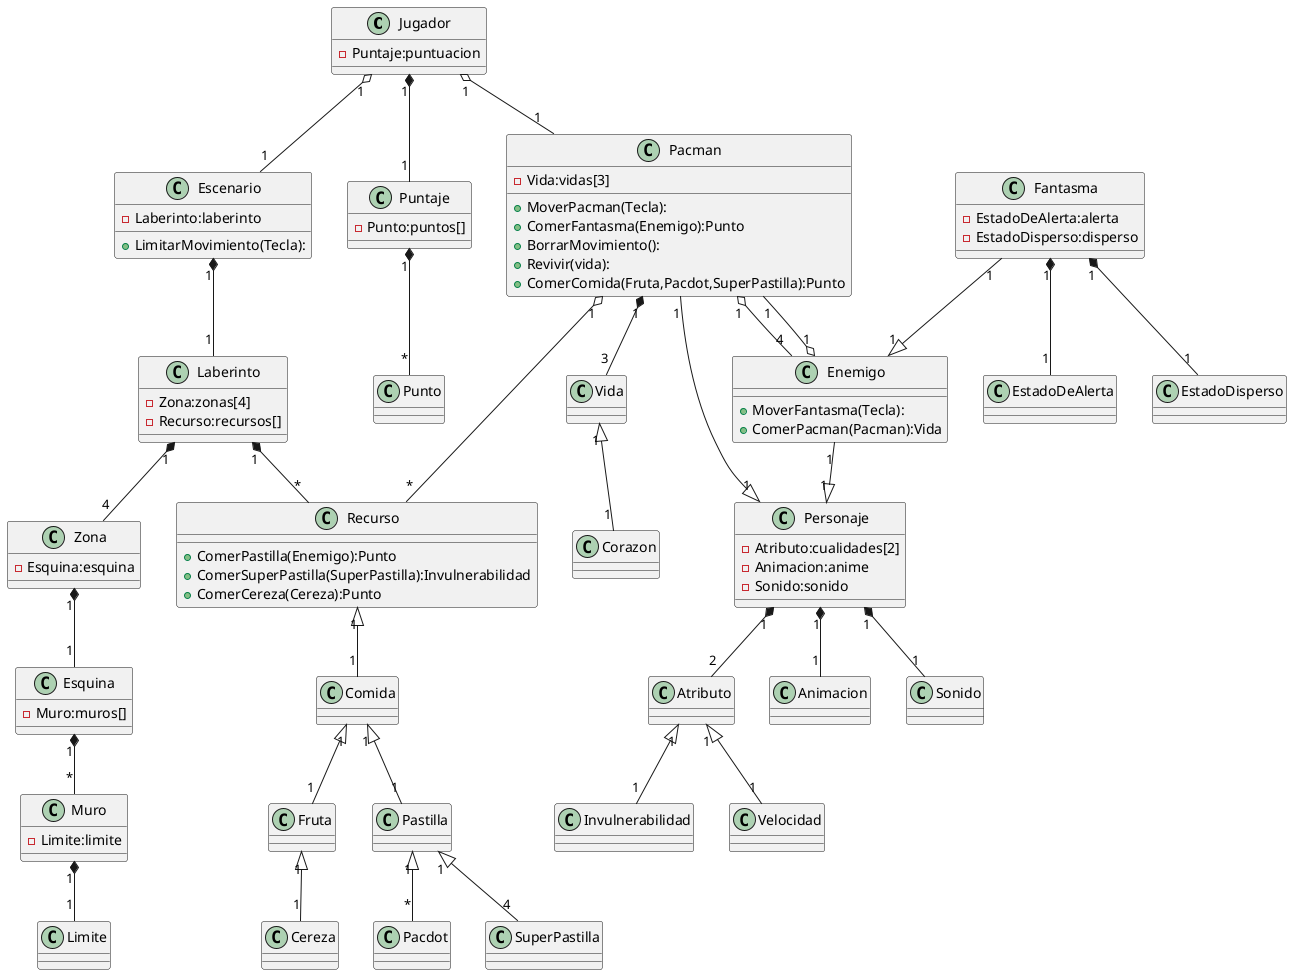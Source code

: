 @startuml Geovanni Paolo Ortega Gutierrez, 24110209, 3°F;
class Jugador{
-Puntaje:puntuacion
}
Class Pacman{
-Vida:vidas[3]
+MoverPacman(Tecla):
+ComerFantasma(Enemigo):Punto
+BorrarMovimiento():
+Revivir(vida):
+ComerComida(Fruta,Pacdot,SuperPastilla):Punto
}
Class Personaje{
-Atributo:cualidades[2]
-Animacion:anime
-Sonido:sonido
}
Class Animacion
Class Fantasma{
-EstadoDeAlerta:alerta
-EstadoDisperso:disperso
}
Class Sonido
Class Escenario{
-Laberinto:laberinto
+LimitarMovimiento(Tecla):
}
Class EstadoDeAlerta
Class EstadoDisperso
Class Enemigo{
+MoverFantasma(Tecla):
+ComerPacman(Pacman):Vida
}
Class Velocidad
Class Invulnerabilidad
Class Laberinto{
-Zona:zonas[4]
-Recurso:recursos[]
}
Class Zona{
-Esquina:esquina
}
Class Muro{
-Limite:limite
}
Class Recurso{
+ComerPastilla(Enemigo):Punto
+ComerSuperPastilla(SuperPastilla):Invulnerabilidad
+ComerCereza(Cereza):Punto

}
Class Esquina{
-Muro:muros[]
}
Class Vida
Class Pastilla
Class Pacdot
Class Corazon
Class Atributo
Class Comida
Class Fruta
Class Puntaje{
-Punto:puntos[]
}
Class Limite
Class Cereza
Class SuperPastilla
Class Punto

Jugador "1" o--"1" Pacman
Pacman"1" o--"4" Enemigo
Enemigo"1" o--"1" Pacman
Jugador "1" *--"1" Puntaje
Puntaje"1" *--"*" Punto
Jugador "1" o--"1" Escenario
Pacman"1" o--"*" Recurso
Escenario "1" *--"1"Laberinto
Laberinto "1" *--"4"Zona
Zona"1" *--"1"Esquina
Esquina "1" *--"*"Muro
Muro "1" *--"1"Limite
Pacman "1" --|>"1" Personaje
Personaje"1" *--"1"Sonido
Personaje"1" *--"1"Animacion
Enemigo "1" --|>"1" Personaje
Fantasma"1" --|>"1" Enemigo
Fantasma"1" *--"1"EstadoDeAlerta
Fantasma"1" *--"1"EstadoDisperso
Laberinto "1" *--"*"Recurso
Recurso"1" <|--"1" Comida
Comida"1" <|--"1" Fruta
Comida"1" <|--"1" Pastilla
Pastilla"1" <|--"4" SuperPastilla
Pastilla"1" <|--"*" Pacdot
Fruta"1" <|--"1" Cereza
Pacman"1" *--"3"Vida
Personaje"1" *--"2"Atributo
Vida"1" <|--"1" Corazon
Atributo"1" <|--"1" Velocidad
Atributo"1" <|--"1" Invulnerabilidad
@enduml